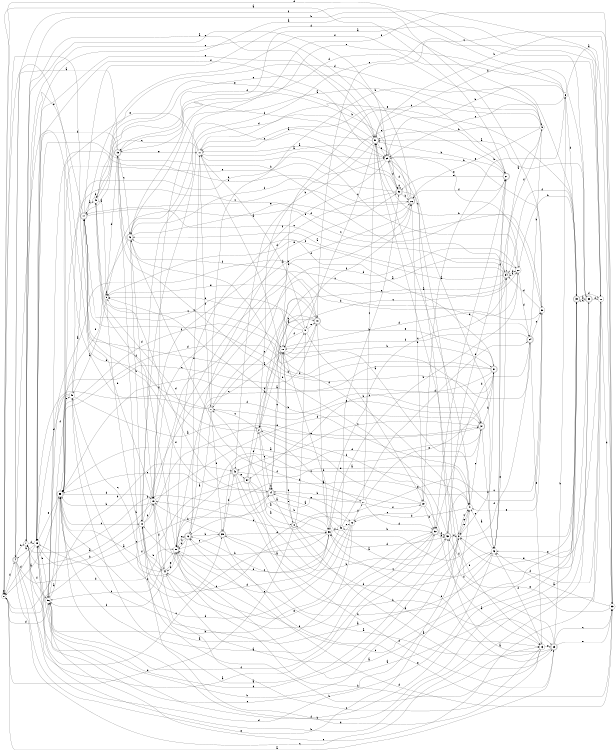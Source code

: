 digraph n46_8 {
__start0 [label="" shape="none"];

rankdir=LR;
size="8,5";

s0 [style="filled", color="black", fillcolor="white" shape="circle", label="0"];
s1 [style="rounded,filled", color="black", fillcolor="white" shape="doublecircle", label="1"];
s2 [style="rounded,filled", color="black", fillcolor="white" shape="doublecircle", label="2"];
s3 [style="filled", color="black", fillcolor="white" shape="circle", label="3"];
s4 [style="rounded,filled", color="black", fillcolor="white" shape="doublecircle", label="4"];
s5 [style="filled", color="black", fillcolor="white" shape="circle", label="5"];
s6 [style="filled", color="black", fillcolor="white" shape="circle", label="6"];
s7 [style="filled", color="black", fillcolor="white" shape="circle", label="7"];
s8 [style="rounded,filled", color="black", fillcolor="white" shape="doublecircle", label="8"];
s9 [style="filled", color="black", fillcolor="white" shape="circle", label="9"];
s10 [style="filled", color="black", fillcolor="white" shape="circle", label="10"];
s11 [style="filled", color="black", fillcolor="white" shape="circle", label="11"];
s12 [style="filled", color="black", fillcolor="white" shape="circle", label="12"];
s13 [style="filled", color="black", fillcolor="white" shape="circle", label="13"];
s14 [style="rounded,filled", color="black", fillcolor="white" shape="doublecircle", label="14"];
s15 [style="rounded,filled", color="black", fillcolor="white" shape="doublecircle", label="15"];
s16 [style="rounded,filled", color="black", fillcolor="white" shape="doublecircle", label="16"];
s17 [style="rounded,filled", color="black", fillcolor="white" shape="doublecircle", label="17"];
s18 [style="filled", color="black", fillcolor="white" shape="circle", label="18"];
s19 [style="filled", color="black", fillcolor="white" shape="circle", label="19"];
s20 [style="filled", color="black", fillcolor="white" shape="circle", label="20"];
s21 [style="rounded,filled", color="black", fillcolor="white" shape="doublecircle", label="21"];
s22 [style="filled", color="black", fillcolor="white" shape="circle", label="22"];
s23 [style="rounded,filled", color="black", fillcolor="white" shape="doublecircle", label="23"];
s24 [style="rounded,filled", color="black", fillcolor="white" shape="doublecircle", label="24"];
s25 [style="filled", color="black", fillcolor="white" shape="circle", label="25"];
s26 [style="rounded,filled", color="black", fillcolor="white" shape="doublecircle", label="26"];
s27 [style="filled", color="black", fillcolor="white" shape="circle", label="27"];
s28 [style="filled", color="black", fillcolor="white" shape="circle", label="28"];
s29 [style="filled", color="black", fillcolor="white" shape="circle", label="29"];
s30 [style="filled", color="black", fillcolor="white" shape="circle", label="30"];
s31 [style="rounded,filled", color="black", fillcolor="white" shape="doublecircle", label="31"];
s32 [style="rounded,filled", color="black", fillcolor="white" shape="doublecircle", label="32"];
s33 [style="filled", color="black", fillcolor="white" shape="circle", label="33"];
s34 [style="rounded,filled", color="black", fillcolor="white" shape="doublecircle", label="34"];
s35 [style="rounded,filled", color="black", fillcolor="white" shape="doublecircle", label="35"];
s36 [style="filled", color="black", fillcolor="white" shape="circle", label="36"];
s37 [style="rounded,filled", color="black", fillcolor="white" shape="doublecircle", label="37"];
s38 [style="rounded,filled", color="black", fillcolor="white" shape="doublecircle", label="38"];
s39 [style="rounded,filled", color="black", fillcolor="white" shape="doublecircle", label="39"];
s40 [style="rounded,filled", color="black", fillcolor="white" shape="doublecircle", label="40"];
s41 [style="filled", color="black", fillcolor="white" shape="circle", label="41"];
s42 [style="rounded,filled", color="black", fillcolor="white" shape="doublecircle", label="42"];
s43 [style="filled", color="black", fillcolor="white" shape="circle", label="43"];
s44 [style="filled", color="black", fillcolor="white" shape="circle", label="44"];
s45 [style="filled", color="black", fillcolor="white" shape="circle", label="45"];
s46 [style="rounded,filled", color="black", fillcolor="white" shape="doublecircle", label="46"];
s47 [style="filled", color="black", fillcolor="white" shape="circle", label="47"];
s48 [style="filled", color="black", fillcolor="white" shape="circle", label="48"];
s49 [style="filled", color="black", fillcolor="white" shape="circle", label="49"];
s50 [style="filled", color="black", fillcolor="white" shape="circle", label="50"];
s51 [style="rounded,filled", color="black", fillcolor="white" shape="doublecircle", label="51"];
s52 [style="rounded,filled", color="black", fillcolor="white" shape="doublecircle", label="52"];
s53 [style="rounded,filled", color="black", fillcolor="white" shape="doublecircle", label="53"];
s54 [style="rounded,filled", color="black", fillcolor="white" shape="doublecircle", label="54"];
s55 [style="rounded,filled", color="black", fillcolor="white" shape="doublecircle", label="55"];
s56 [style="filled", color="black", fillcolor="white" shape="circle", label="56"];
s0 -> s23 [label="a"];
s0 -> s42 [label="b"];
s0 -> s14 [label="c"];
s0 -> s38 [label="d"];
s0 -> s0 [label="e"];
s0 -> s4 [label="f"];
s1 -> s16 [label="a"];
s1 -> s9 [label="b"];
s1 -> s2 [label="c"];
s1 -> s20 [label="d"];
s1 -> s0 [label="e"];
s1 -> s35 [label="f"];
s2 -> s40 [label="a"];
s2 -> s36 [label="b"];
s2 -> s27 [label="c"];
s2 -> s48 [label="d"];
s2 -> s14 [label="e"];
s2 -> s32 [label="f"];
s3 -> s18 [label="a"];
s3 -> s25 [label="b"];
s3 -> s47 [label="c"];
s3 -> s56 [label="d"];
s3 -> s47 [label="e"];
s3 -> s24 [label="f"];
s4 -> s32 [label="a"];
s4 -> s7 [label="b"];
s4 -> s38 [label="c"];
s4 -> s50 [label="d"];
s4 -> s47 [label="e"];
s4 -> s37 [label="f"];
s5 -> s49 [label="a"];
s5 -> s44 [label="b"];
s5 -> s5 [label="c"];
s5 -> s15 [label="d"];
s5 -> s40 [label="e"];
s5 -> s21 [label="f"];
s6 -> s33 [label="a"];
s6 -> s29 [label="b"];
s6 -> s29 [label="c"];
s6 -> s39 [label="d"];
s6 -> s46 [label="e"];
s6 -> s4 [label="f"];
s7 -> s51 [label="a"];
s7 -> s28 [label="b"];
s7 -> s36 [label="c"];
s7 -> s25 [label="d"];
s7 -> s29 [label="e"];
s7 -> s56 [label="f"];
s8 -> s23 [label="a"];
s8 -> s41 [label="b"];
s8 -> s10 [label="c"];
s8 -> s0 [label="d"];
s8 -> s30 [label="e"];
s8 -> s18 [label="f"];
s9 -> s43 [label="a"];
s9 -> s51 [label="b"];
s9 -> s18 [label="c"];
s9 -> s15 [label="d"];
s9 -> s26 [label="e"];
s9 -> s34 [label="f"];
s10 -> s39 [label="a"];
s10 -> s25 [label="b"];
s10 -> s28 [label="c"];
s10 -> s30 [label="d"];
s10 -> s37 [label="e"];
s10 -> s19 [label="f"];
s11 -> s29 [label="a"];
s11 -> s21 [label="b"];
s11 -> s17 [label="c"];
s11 -> s3 [label="d"];
s11 -> s55 [label="e"];
s11 -> s1 [label="f"];
s12 -> s56 [label="a"];
s12 -> s55 [label="b"];
s12 -> s19 [label="c"];
s12 -> s55 [label="d"];
s12 -> s50 [label="e"];
s12 -> s27 [label="f"];
s13 -> s16 [label="a"];
s13 -> s50 [label="b"];
s13 -> s19 [label="c"];
s13 -> s10 [label="d"];
s13 -> s23 [label="e"];
s13 -> s43 [label="f"];
s14 -> s5 [label="a"];
s14 -> s14 [label="b"];
s14 -> s18 [label="c"];
s14 -> s13 [label="d"];
s14 -> s12 [label="e"];
s14 -> s7 [label="f"];
s15 -> s4 [label="a"];
s15 -> s13 [label="b"];
s15 -> s46 [label="c"];
s15 -> s37 [label="d"];
s15 -> s11 [label="e"];
s15 -> s25 [label="f"];
s16 -> s55 [label="a"];
s16 -> s35 [label="b"];
s16 -> s50 [label="c"];
s16 -> s50 [label="d"];
s16 -> s52 [label="e"];
s16 -> s11 [label="f"];
s17 -> s48 [label="a"];
s17 -> s19 [label="b"];
s17 -> s34 [label="c"];
s17 -> s9 [label="d"];
s17 -> s7 [label="e"];
s17 -> s14 [label="f"];
s18 -> s47 [label="a"];
s18 -> s31 [label="b"];
s18 -> s50 [label="c"];
s18 -> s20 [label="d"];
s18 -> s8 [label="e"];
s18 -> s26 [label="f"];
s19 -> s7 [label="a"];
s19 -> s55 [label="b"];
s19 -> s20 [label="c"];
s19 -> s37 [label="d"];
s19 -> s32 [label="e"];
s19 -> s44 [label="f"];
s20 -> s14 [label="a"];
s20 -> s36 [label="b"];
s20 -> s11 [label="c"];
s20 -> s24 [label="d"];
s20 -> s29 [label="e"];
s20 -> s34 [label="f"];
s21 -> s0 [label="a"];
s21 -> s51 [label="b"];
s21 -> s2 [label="c"];
s21 -> s32 [label="d"];
s21 -> s52 [label="e"];
s21 -> s26 [label="f"];
s22 -> s13 [label="a"];
s22 -> s6 [label="b"];
s22 -> s12 [label="c"];
s22 -> s2 [label="d"];
s22 -> s32 [label="e"];
s22 -> s46 [label="f"];
s23 -> s53 [label="a"];
s23 -> s6 [label="b"];
s23 -> s33 [label="c"];
s23 -> s36 [label="d"];
s23 -> s33 [label="e"];
s23 -> s51 [label="f"];
s24 -> s0 [label="a"];
s24 -> s9 [label="b"];
s24 -> s30 [label="c"];
s24 -> s32 [label="d"];
s24 -> s13 [label="e"];
s24 -> s18 [label="f"];
s25 -> s4 [label="a"];
s25 -> s56 [label="b"];
s25 -> s3 [label="c"];
s25 -> s0 [label="d"];
s25 -> s55 [label="e"];
s25 -> s29 [label="f"];
s26 -> s19 [label="a"];
s26 -> s22 [label="b"];
s26 -> s55 [label="c"];
s26 -> s29 [label="d"];
s26 -> s48 [label="e"];
s26 -> s15 [label="f"];
s27 -> s16 [label="a"];
s27 -> s14 [label="b"];
s27 -> s51 [label="c"];
s27 -> s32 [label="d"];
s27 -> s31 [label="e"];
s27 -> s22 [label="f"];
s28 -> s15 [label="a"];
s28 -> s51 [label="b"];
s28 -> s56 [label="c"];
s28 -> s33 [label="d"];
s28 -> s43 [label="e"];
s28 -> s3 [label="f"];
s29 -> s43 [label="a"];
s29 -> s30 [label="b"];
s29 -> s7 [label="c"];
s29 -> s52 [label="d"];
s29 -> s55 [label="e"];
s29 -> s50 [label="f"];
s30 -> s25 [label="a"];
s30 -> s51 [label="b"];
s30 -> s53 [label="c"];
s30 -> s34 [label="d"];
s30 -> s47 [label="e"];
s30 -> s17 [label="f"];
s31 -> s55 [label="a"];
s31 -> s17 [label="b"];
s31 -> s54 [label="c"];
s31 -> s25 [label="d"];
s31 -> s3 [label="e"];
s31 -> s46 [label="f"];
s32 -> s49 [label="a"];
s32 -> s45 [label="b"];
s32 -> s53 [label="c"];
s32 -> s53 [label="d"];
s32 -> s44 [label="e"];
s32 -> s56 [label="f"];
s33 -> s43 [label="a"];
s33 -> s51 [label="b"];
s33 -> s40 [label="c"];
s33 -> s16 [label="d"];
s33 -> s53 [label="e"];
s33 -> s19 [label="f"];
s34 -> s46 [label="a"];
s34 -> s25 [label="b"];
s34 -> s18 [label="c"];
s34 -> s20 [label="d"];
s34 -> s2 [label="e"];
s34 -> s5 [label="f"];
s35 -> s36 [label="a"];
s35 -> s19 [label="b"];
s35 -> s50 [label="c"];
s35 -> s36 [label="d"];
s35 -> s33 [label="e"];
s35 -> s42 [label="f"];
s36 -> s1 [label="a"];
s36 -> s10 [label="b"];
s36 -> s34 [label="c"];
s36 -> s44 [label="d"];
s36 -> s50 [label="e"];
s36 -> s45 [label="f"];
s37 -> s55 [label="a"];
s37 -> s31 [label="b"];
s37 -> s42 [label="c"];
s37 -> s35 [label="d"];
s37 -> s1 [label="e"];
s37 -> s43 [label="f"];
s38 -> s51 [label="a"];
s38 -> s25 [label="b"];
s38 -> s39 [label="c"];
s38 -> s28 [label="d"];
s38 -> s3 [label="e"];
s38 -> s17 [label="f"];
s39 -> s38 [label="a"];
s39 -> s20 [label="b"];
s39 -> s50 [label="c"];
s39 -> s28 [label="d"];
s39 -> s11 [label="e"];
s39 -> s34 [label="f"];
s40 -> s36 [label="a"];
s40 -> s2 [label="b"];
s40 -> s1 [label="c"];
s40 -> s55 [label="d"];
s40 -> s31 [label="e"];
s40 -> s46 [label="f"];
s41 -> s11 [label="a"];
s41 -> s22 [label="b"];
s41 -> s17 [label="c"];
s41 -> s5 [label="d"];
s41 -> s40 [label="e"];
s41 -> s18 [label="f"];
s42 -> s47 [label="a"];
s42 -> s23 [label="b"];
s42 -> s55 [label="c"];
s42 -> s43 [label="d"];
s42 -> s54 [label="e"];
s42 -> s17 [label="f"];
s43 -> s47 [label="a"];
s43 -> s35 [label="b"];
s43 -> s8 [label="c"];
s43 -> s7 [label="d"];
s43 -> s34 [label="e"];
s43 -> s21 [label="f"];
s44 -> s39 [label="a"];
s44 -> s10 [label="b"];
s44 -> s49 [label="c"];
s44 -> s26 [label="d"];
s44 -> s50 [label="e"];
s44 -> s56 [label="f"];
s45 -> s14 [label="a"];
s45 -> s52 [label="b"];
s45 -> s16 [label="c"];
s45 -> s24 [label="d"];
s45 -> s12 [label="e"];
s45 -> s39 [label="f"];
s46 -> s21 [label="a"];
s46 -> s10 [label="b"];
s46 -> s52 [label="c"];
s46 -> s19 [label="d"];
s46 -> s26 [label="e"];
s46 -> s55 [label="f"];
s47 -> s51 [label="a"];
s47 -> s5 [label="b"];
s47 -> s37 [label="c"];
s47 -> s12 [label="d"];
s47 -> s3 [label="e"];
s47 -> s50 [label="f"];
s48 -> s5 [label="a"];
s48 -> s48 [label="b"];
s48 -> s18 [label="c"];
s48 -> s39 [label="d"];
s48 -> s51 [label="e"];
s48 -> s52 [label="f"];
s49 -> s17 [label="a"];
s49 -> s29 [label="b"];
s49 -> s35 [label="c"];
s49 -> s25 [label="d"];
s49 -> s37 [label="e"];
s49 -> s56 [label="f"];
s50 -> s28 [label="a"];
s50 -> s47 [label="b"];
s50 -> s56 [label="c"];
s50 -> s44 [label="d"];
s50 -> s16 [label="e"];
s50 -> s48 [label="f"];
s51 -> s11 [label="a"];
s51 -> s42 [label="b"];
s51 -> s41 [label="c"];
s51 -> s10 [label="d"];
s51 -> s25 [label="e"];
s51 -> s29 [label="f"];
s52 -> s11 [label="a"];
s52 -> s26 [label="b"];
s52 -> s52 [label="c"];
s52 -> s19 [label="d"];
s52 -> s13 [label="e"];
s52 -> s46 [label="f"];
s53 -> s55 [label="a"];
s53 -> s15 [label="b"];
s53 -> s29 [label="c"];
s53 -> s36 [label="d"];
s53 -> s21 [label="e"];
s53 -> s3 [label="f"];
s54 -> s8 [label="a"];
s54 -> s53 [label="b"];
s54 -> s18 [label="c"];
s54 -> s23 [label="d"];
s54 -> s2 [label="e"];
s54 -> s25 [label="f"];
s55 -> s0 [label="a"];
s55 -> s39 [label="b"];
s55 -> s10 [label="c"];
s55 -> s19 [label="d"];
s55 -> s49 [label="e"];
s55 -> s41 [label="f"];
s56 -> s55 [label="a"];
s56 -> s24 [label="b"];
s56 -> s40 [label="c"];
s56 -> s0 [label="d"];
s56 -> s26 [label="e"];
s56 -> s39 [label="f"];

}